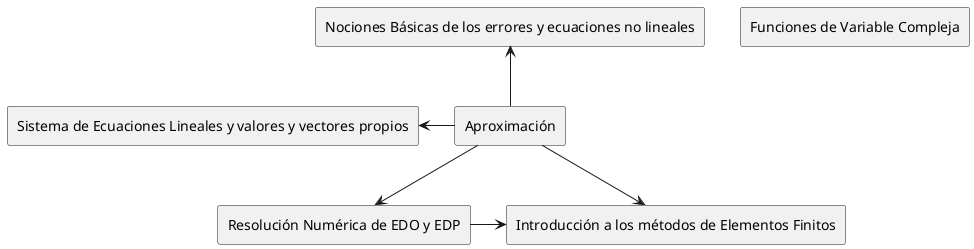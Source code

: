 @startuml

rectangle "Nociones Básicas de los errores y ecuaciones no lineales"
rectangle "Funciones de Variable Compleja"
rectangle "Aproximación"
rectangle "Resolución Numérica de EDO y EDP"
rectangle "Sistema de Ecuaciones Lineales y valores y vectores propios"
rectangle "Introducción a los métodos de Elementos Finitos"

"Aproximación" -u-> "Nociones Básicas de los errores y ecuaciones no lineales" 
"Aproximación" -d-> "Resolución Numérica de EDO y EDP"
"Aproximación" -l-> "Sistema de Ecuaciones Lineales y valores y vectores propios"
"Aproximación" -d-> "Introducción a los métodos de Elementos Finitos"
"Resolución Numérica de EDO y EDP" -r-> "Introducción a los métodos de Elementos Finitos"
@enduml
